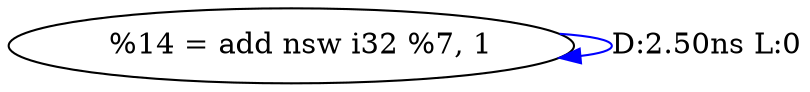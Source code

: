 digraph {
Node0x2baf1c0[label="  %14 = add nsw i32 %7, 1"];
Node0x2baf1c0 -> Node0x2baf1c0[label="D:2.50ns L:0",color=blue];
}
